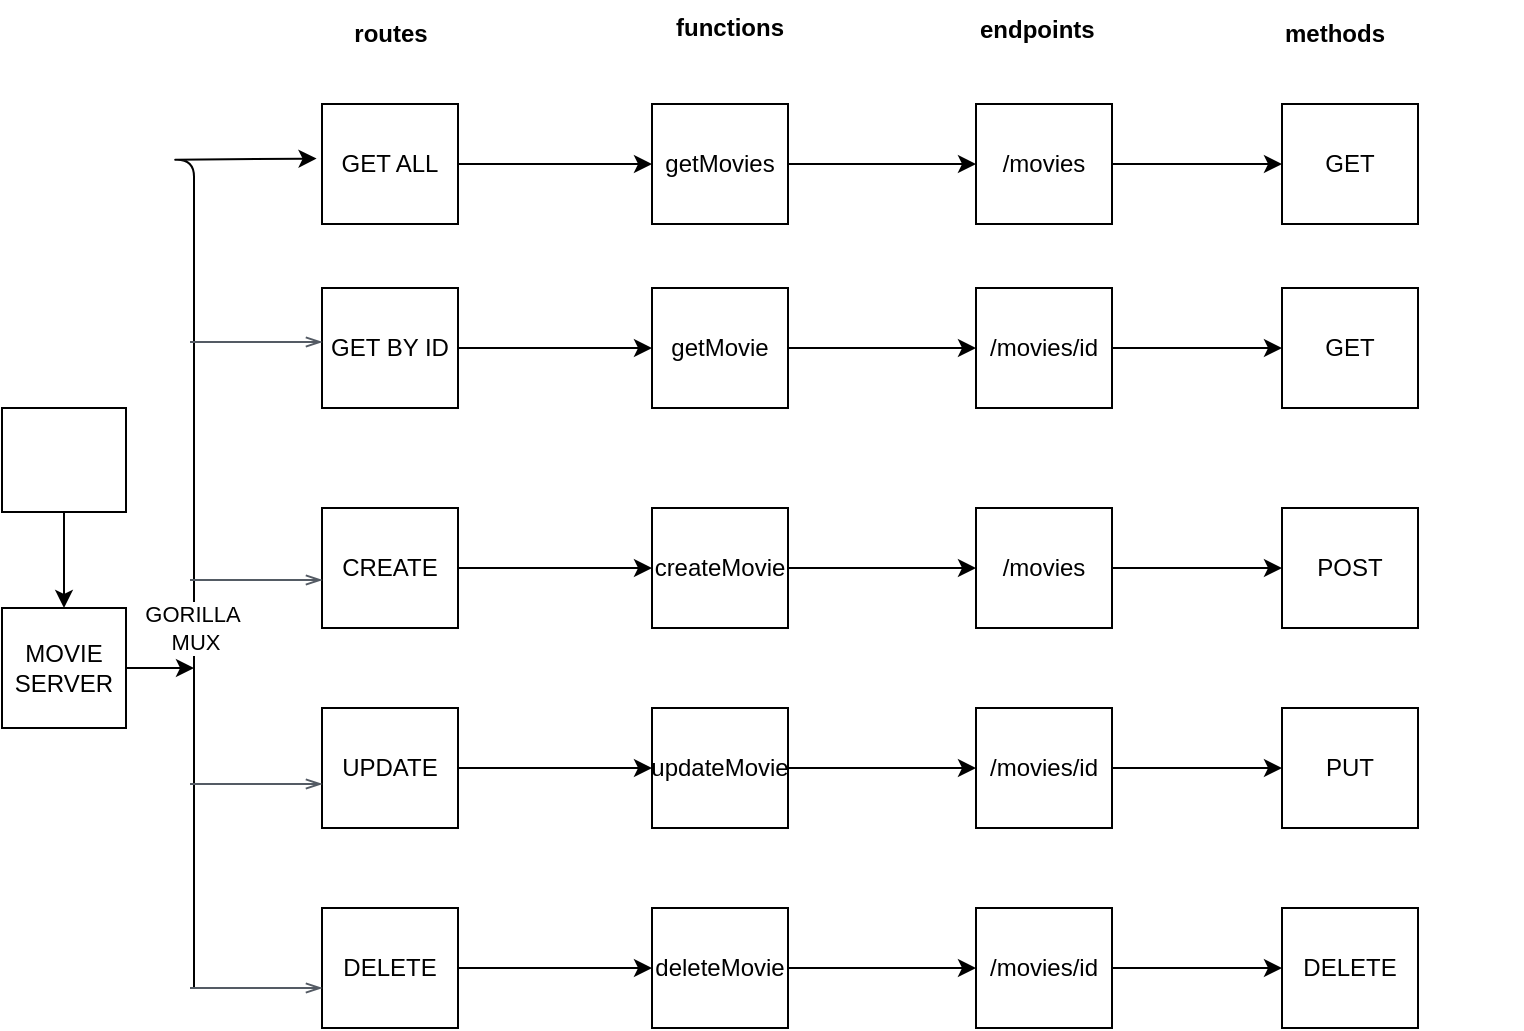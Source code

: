 <mxfile version="21.3.2" type="device">
  <diagram name="Page-1" id="VyVzJI1Me7J-avYF3Q0b">
    <mxGraphModel dx="1173" dy="595" grid="1" gridSize="17" guides="1" tooltips="1" connect="1" arrows="1" fold="1" page="1" pageScale="1" pageWidth="850" pageHeight="1100" math="0" shadow="0">
      <root>
        <mxCell id="0" />
        <mxCell id="1" parent="0" />
        <mxCell id="TsBHL87xeJBiiYCIv-mc-100" style="edgeStyle=orthogonalEdgeStyle;rounded=0;orthogonalLoop=1;jettySize=auto;html=1;exitX=0.5;exitY=1;exitDx=0;exitDy=0;entryX=0.5;entryY=0;entryDx=0;entryDy=0;" edge="1" parent="1" source="TsBHL87xeJBiiYCIv-mc-1" target="TsBHL87xeJBiiYCIv-mc-4">
          <mxGeometry relative="1" as="geometry" />
        </mxCell>
        <mxCell id="TsBHL87xeJBiiYCIv-mc-1" value="" style="rounded=0;whiteSpace=wrap;html=1;" vertex="1" parent="1">
          <mxGeometry x="40" y="560" width="62" height="52" as="geometry" />
        </mxCell>
        <mxCell id="TsBHL87xeJBiiYCIv-mc-98" style="edgeStyle=orthogonalEdgeStyle;rounded=0;orthogonalLoop=1;jettySize=auto;html=1;exitX=1;exitY=0.5;exitDx=0;exitDy=0;" edge="1" parent="1" source="TsBHL87xeJBiiYCIv-mc-4">
          <mxGeometry relative="1" as="geometry">
            <mxPoint x="136" y="689.778" as="targetPoint" />
          </mxGeometry>
        </mxCell>
        <mxCell id="TsBHL87xeJBiiYCIv-mc-4" value="MOVIE SERVER" style="rounded=0;whiteSpace=wrap;html=1;" vertex="1" parent="1">
          <mxGeometry x="40" y="660" width="62" height="60" as="geometry" />
        </mxCell>
        <mxCell id="TsBHL87xeJBiiYCIv-mc-15" value="" style="group" vertex="1" connectable="0" parent="1">
          <mxGeometry x="200" y="390" width="120" height="480" as="geometry" />
        </mxCell>
        <mxCell id="TsBHL87xeJBiiYCIv-mc-33" value="" style="group" vertex="1" connectable="0" parent="TsBHL87xeJBiiYCIv-mc-15">
          <mxGeometry y="18" width="68" height="462" as="geometry" />
        </mxCell>
        <mxCell id="TsBHL87xeJBiiYCIv-mc-6" value="GET BY ID" style="rounded=0;whiteSpace=wrap;html=1;" vertex="1" parent="TsBHL87xeJBiiYCIv-mc-33">
          <mxGeometry y="92" width="68" height="60" as="geometry" />
        </mxCell>
        <mxCell id="TsBHL87xeJBiiYCIv-mc-7" value="CREATE" style="rounded=0;whiteSpace=wrap;html=1;" vertex="1" parent="TsBHL87xeJBiiYCIv-mc-33">
          <mxGeometry y="202" width="68" height="60" as="geometry" />
        </mxCell>
        <mxCell id="TsBHL87xeJBiiYCIv-mc-8" value="UPDATE" style="rounded=0;whiteSpace=wrap;html=1;" vertex="1" parent="TsBHL87xeJBiiYCIv-mc-33">
          <mxGeometry y="302" width="68" height="60" as="geometry" />
        </mxCell>
        <mxCell id="TsBHL87xeJBiiYCIv-mc-9" value="DELETE" style="rounded=0;whiteSpace=wrap;html=1;" vertex="1" parent="TsBHL87xeJBiiYCIv-mc-33">
          <mxGeometry y="402" width="68" height="60" as="geometry" />
        </mxCell>
        <mxCell id="TsBHL87xeJBiiYCIv-mc-32" value="GET ALL" style="rounded=0;whiteSpace=wrap;html=1;" vertex="1" parent="TsBHL87xeJBiiYCIv-mc-33">
          <mxGeometry width="68" height="60" as="geometry" />
        </mxCell>
        <mxCell id="TsBHL87xeJBiiYCIv-mc-35" value="" style="group" vertex="1" connectable="0" parent="1">
          <mxGeometry x="365" y="390" width="120" height="480" as="geometry" />
        </mxCell>
        <mxCell id="TsBHL87xeJBiiYCIv-mc-36" value="" style="group" vertex="1" connectable="0" parent="TsBHL87xeJBiiYCIv-mc-35">
          <mxGeometry y="18" width="68" height="462" as="geometry" />
        </mxCell>
        <mxCell id="TsBHL87xeJBiiYCIv-mc-37" value="getMovie" style="rounded=0;whiteSpace=wrap;html=1;" vertex="1" parent="TsBHL87xeJBiiYCIv-mc-36">
          <mxGeometry y="92" width="68" height="60" as="geometry" />
        </mxCell>
        <mxCell id="TsBHL87xeJBiiYCIv-mc-38" value="createMovie" style="rounded=0;whiteSpace=wrap;html=1;" vertex="1" parent="TsBHL87xeJBiiYCIv-mc-36">
          <mxGeometry y="202" width="68" height="60" as="geometry" />
        </mxCell>
        <mxCell id="TsBHL87xeJBiiYCIv-mc-39" value="updateMovie" style="rounded=0;whiteSpace=wrap;html=1;" vertex="1" parent="TsBHL87xeJBiiYCIv-mc-36">
          <mxGeometry y="302" width="68" height="60" as="geometry" />
        </mxCell>
        <mxCell id="TsBHL87xeJBiiYCIv-mc-40" value="deleteMovie" style="rounded=0;whiteSpace=wrap;html=1;" vertex="1" parent="TsBHL87xeJBiiYCIv-mc-36">
          <mxGeometry y="402" width="68" height="60" as="geometry" />
        </mxCell>
        <mxCell id="TsBHL87xeJBiiYCIv-mc-41" value="getMovies" style="rounded=0;whiteSpace=wrap;html=1;" vertex="1" parent="TsBHL87xeJBiiYCIv-mc-36">
          <mxGeometry width="68" height="60" as="geometry" />
        </mxCell>
        <mxCell id="TsBHL87xeJBiiYCIv-mc-44" value="" style="group" vertex="1" connectable="0" parent="1">
          <mxGeometry x="527" y="390" width="120" height="480" as="geometry" />
        </mxCell>
        <mxCell id="TsBHL87xeJBiiYCIv-mc-45" value="" style="group" vertex="1" connectable="0" parent="TsBHL87xeJBiiYCIv-mc-44">
          <mxGeometry y="18" width="68" height="462" as="geometry" />
        </mxCell>
        <mxCell id="TsBHL87xeJBiiYCIv-mc-46" value="/movies/id" style="rounded=0;whiteSpace=wrap;html=1;" vertex="1" parent="TsBHL87xeJBiiYCIv-mc-45">
          <mxGeometry y="92" width="68" height="60" as="geometry" />
        </mxCell>
        <mxCell id="TsBHL87xeJBiiYCIv-mc-47" value="/movies" style="rounded=0;whiteSpace=wrap;html=1;" vertex="1" parent="TsBHL87xeJBiiYCIv-mc-45">
          <mxGeometry y="202" width="68" height="60" as="geometry" />
        </mxCell>
        <mxCell id="TsBHL87xeJBiiYCIv-mc-48" value="/movies/id" style="rounded=0;whiteSpace=wrap;html=1;" vertex="1" parent="TsBHL87xeJBiiYCIv-mc-45">
          <mxGeometry y="302" width="68" height="60" as="geometry" />
        </mxCell>
        <mxCell id="TsBHL87xeJBiiYCIv-mc-49" value="/movies/id" style="rounded=0;whiteSpace=wrap;html=1;" vertex="1" parent="TsBHL87xeJBiiYCIv-mc-45">
          <mxGeometry y="402" width="68" height="60" as="geometry" />
        </mxCell>
        <mxCell id="TsBHL87xeJBiiYCIv-mc-50" value="/movies" style="rounded=0;whiteSpace=wrap;html=1;" vertex="1" parent="TsBHL87xeJBiiYCIv-mc-45">
          <mxGeometry width="68" height="60" as="geometry" />
        </mxCell>
        <mxCell id="TsBHL87xeJBiiYCIv-mc-104" value="&lt;b&gt;endpoints&lt;/b&gt;" style="text;whiteSpace=wrap;html=1;" vertex="1" parent="TsBHL87xeJBiiYCIv-mc-44">
          <mxGeometry y="-33" width="85" height="51" as="geometry" />
        </mxCell>
        <mxCell id="TsBHL87xeJBiiYCIv-mc-51" value="" style="group" vertex="1" connectable="0" parent="1">
          <mxGeometry x="680" y="390" width="120" height="480" as="geometry" />
        </mxCell>
        <mxCell id="TsBHL87xeJBiiYCIv-mc-52" value="" style="group" vertex="1" connectable="0" parent="TsBHL87xeJBiiYCIv-mc-51">
          <mxGeometry y="18" width="68" height="462" as="geometry" />
        </mxCell>
        <mxCell id="TsBHL87xeJBiiYCIv-mc-53" value="GET" style="rounded=0;whiteSpace=wrap;html=1;" vertex="1" parent="TsBHL87xeJBiiYCIv-mc-52">
          <mxGeometry y="92" width="68" height="60" as="geometry" />
        </mxCell>
        <mxCell id="TsBHL87xeJBiiYCIv-mc-54" value="POST" style="rounded=0;whiteSpace=wrap;html=1;" vertex="1" parent="TsBHL87xeJBiiYCIv-mc-52">
          <mxGeometry y="202" width="68" height="60" as="geometry" />
        </mxCell>
        <mxCell id="TsBHL87xeJBiiYCIv-mc-55" value="PUT" style="rounded=0;whiteSpace=wrap;html=1;" vertex="1" parent="TsBHL87xeJBiiYCIv-mc-52">
          <mxGeometry y="302" width="68" height="60" as="geometry" />
        </mxCell>
        <mxCell id="TsBHL87xeJBiiYCIv-mc-56" value="DELETE" style="rounded=0;whiteSpace=wrap;html=1;" vertex="1" parent="TsBHL87xeJBiiYCIv-mc-52">
          <mxGeometry y="402" width="68" height="60" as="geometry" />
        </mxCell>
        <mxCell id="TsBHL87xeJBiiYCIv-mc-57" value="GET" style="rounded=0;whiteSpace=wrap;html=1;" vertex="1" parent="TsBHL87xeJBiiYCIv-mc-52">
          <mxGeometry width="68" height="60" as="geometry" />
        </mxCell>
        <mxCell id="TsBHL87xeJBiiYCIv-mc-65" style="edgeStyle=orthogonalEdgeStyle;rounded=0;orthogonalLoop=1;jettySize=auto;html=1;exitX=1;exitY=0.5;exitDx=0;exitDy=0;" edge="1" parent="1" source="TsBHL87xeJBiiYCIv-mc-32" target="TsBHL87xeJBiiYCIv-mc-41">
          <mxGeometry relative="1" as="geometry" />
        </mxCell>
        <mxCell id="TsBHL87xeJBiiYCIv-mc-66" style="edgeStyle=orthogonalEdgeStyle;rounded=0;orthogonalLoop=1;jettySize=auto;html=1;exitX=1;exitY=0.5;exitDx=0;exitDy=0;entryX=0;entryY=0.5;entryDx=0;entryDy=0;" edge="1" parent="1" source="TsBHL87xeJBiiYCIv-mc-41" target="TsBHL87xeJBiiYCIv-mc-50">
          <mxGeometry relative="1" as="geometry" />
        </mxCell>
        <mxCell id="TsBHL87xeJBiiYCIv-mc-67" style="edgeStyle=orthogonalEdgeStyle;rounded=0;orthogonalLoop=1;jettySize=auto;html=1;exitX=1;exitY=0.5;exitDx=0;exitDy=0;entryX=0;entryY=0.5;entryDx=0;entryDy=0;" edge="1" parent="1" source="TsBHL87xeJBiiYCIv-mc-50" target="TsBHL87xeJBiiYCIv-mc-57">
          <mxGeometry relative="1" as="geometry" />
        </mxCell>
        <mxCell id="TsBHL87xeJBiiYCIv-mc-68" style="edgeStyle=orthogonalEdgeStyle;rounded=0;orthogonalLoop=1;jettySize=auto;html=1;exitX=1;exitY=0.5;exitDx=0;exitDy=0;" edge="1" parent="1" source="TsBHL87xeJBiiYCIv-mc-6" target="TsBHL87xeJBiiYCIv-mc-37">
          <mxGeometry relative="1" as="geometry" />
        </mxCell>
        <mxCell id="TsBHL87xeJBiiYCIv-mc-69" style="edgeStyle=orthogonalEdgeStyle;rounded=0;orthogonalLoop=1;jettySize=auto;html=1;exitX=1;exitY=0.5;exitDx=0;exitDy=0;entryX=0;entryY=0.5;entryDx=0;entryDy=0;" edge="1" parent="1" source="TsBHL87xeJBiiYCIv-mc-37" target="TsBHL87xeJBiiYCIv-mc-46">
          <mxGeometry relative="1" as="geometry" />
        </mxCell>
        <mxCell id="TsBHL87xeJBiiYCIv-mc-70" style="edgeStyle=orthogonalEdgeStyle;rounded=0;orthogonalLoop=1;jettySize=auto;html=1;exitX=1;exitY=0.5;exitDx=0;exitDy=0;entryX=0;entryY=0.5;entryDx=0;entryDy=0;" edge="1" parent="1" source="TsBHL87xeJBiiYCIv-mc-46" target="TsBHL87xeJBiiYCIv-mc-53">
          <mxGeometry relative="1" as="geometry" />
        </mxCell>
        <mxCell id="TsBHL87xeJBiiYCIv-mc-72" style="edgeStyle=orthogonalEdgeStyle;rounded=0;orthogonalLoop=1;jettySize=auto;html=1;exitX=1;exitY=0.5;exitDx=0;exitDy=0;entryX=0;entryY=0.5;entryDx=0;entryDy=0;" edge="1" parent="1" source="TsBHL87xeJBiiYCIv-mc-38" target="TsBHL87xeJBiiYCIv-mc-47">
          <mxGeometry relative="1" as="geometry" />
        </mxCell>
        <mxCell id="TsBHL87xeJBiiYCIv-mc-73" style="edgeStyle=orthogonalEdgeStyle;rounded=0;orthogonalLoop=1;jettySize=auto;html=1;exitX=1;exitY=0.5;exitDx=0;exitDy=0;entryX=0;entryY=0.5;entryDx=0;entryDy=0;" edge="1" parent="1" source="TsBHL87xeJBiiYCIv-mc-47" target="TsBHL87xeJBiiYCIv-mc-54">
          <mxGeometry relative="1" as="geometry" />
        </mxCell>
        <mxCell id="TsBHL87xeJBiiYCIv-mc-75" style="edgeStyle=orthogonalEdgeStyle;rounded=0;orthogonalLoop=1;jettySize=auto;html=1;exitX=1;exitY=0.5;exitDx=0;exitDy=0;entryX=0;entryY=0.5;entryDx=0;entryDy=0;" edge="1" parent="1" source="TsBHL87xeJBiiYCIv-mc-39" target="TsBHL87xeJBiiYCIv-mc-48">
          <mxGeometry relative="1" as="geometry" />
        </mxCell>
        <mxCell id="TsBHL87xeJBiiYCIv-mc-76" style="edgeStyle=orthogonalEdgeStyle;rounded=0;orthogonalLoop=1;jettySize=auto;html=1;exitX=1;exitY=0.5;exitDx=0;exitDy=0;entryX=0;entryY=0.5;entryDx=0;entryDy=0;" edge="1" parent="1" source="TsBHL87xeJBiiYCIv-mc-48" target="TsBHL87xeJBiiYCIv-mc-55">
          <mxGeometry relative="1" as="geometry" />
        </mxCell>
        <mxCell id="TsBHL87xeJBiiYCIv-mc-77" style="edgeStyle=orthogonalEdgeStyle;rounded=0;orthogonalLoop=1;jettySize=auto;html=1;exitX=1;exitY=0.5;exitDx=0;exitDy=0;entryX=0;entryY=0.5;entryDx=0;entryDy=0;" edge="1" parent="1" source="TsBHL87xeJBiiYCIv-mc-9" target="TsBHL87xeJBiiYCIv-mc-40">
          <mxGeometry relative="1" as="geometry" />
        </mxCell>
        <mxCell id="TsBHL87xeJBiiYCIv-mc-79" style="edgeStyle=orthogonalEdgeStyle;rounded=0;orthogonalLoop=1;jettySize=auto;html=1;exitX=1;exitY=0.5;exitDx=0;exitDy=0;" edge="1" parent="1" source="TsBHL87xeJBiiYCIv-mc-7" target="TsBHL87xeJBiiYCIv-mc-38">
          <mxGeometry relative="1" as="geometry" />
        </mxCell>
        <mxCell id="TsBHL87xeJBiiYCIv-mc-81" style="edgeStyle=orthogonalEdgeStyle;rounded=0;orthogonalLoop=1;jettySize=auto;html=1;exitX=1;exitY=0.5;exitDx=0;exitDy=0;entryX=0;entryY=0.5;entryDx=0;entryDy=0;" edge="1" parent="1" source="TsBHL87xeJBiiYCIv-mc-8" target="TsBHL87xeJBiiYCIv-mc-39">
          <mxGeometry relative="1" as="geometry" />
        </mxCell>
        <mxCell id="TsBHL87xeJBiiYCIv-mc-82" style="edgeStyle=orthogonalEdgeStyle;rounded=0;orthogonalLoop=1;jettySize=auto;html=1;exitX=1;exitY=0.5;exitDx=0;exitDy=0;entryX=0;entryY=0.5;entryDx=0;entryDy=0;" edge="1" parent="1" source="TsBHL87xeJBiiYCIv-mc-40" target="TsBHL87xeJBiiYCIv-mc-49">
          <mxGeometry relative="1" as="geometry" />
        </mxCell>
        <mxCell id="TsBHL87xeJBiiYCIv-mc-83" style="edgeStyle=orthogonalEdgeStyle;rounded=0;orthogonalLoop=1;jettySize=auto;html=1;exitX=1;exitY=0.5;exitDx=0;exitDy=0;entryX=0;entryY=0.5;entryDx=0;entryDy=0;" edge="1" parent="1" source="TsBHL87xeJBiiYCIv-mc-49" target="TsBHL87xeJBiiYCIv-mc-56">
          <mxGeometry relative="1" as="geometry" />
        </mxCell>
        <mxCell id="TsBHL87xeJBiiYCIv-mc-90" value="" style="curved=1;endArrow=classic;html=1;rounded=0;entryX=-0.04;entryY=0.455;entryDx=0;entryDy=0;entryPerimeter=0;" edge="1" parent="1" target="TsBHL87xeJBiiYCIv-mc-32">
          <mxGeometry width="50" height="50" relative="1" as="geometry">
            <mxPoint x="136" y="850" as="sourcePoint" />
            <mxPoint x="136" y="418.86" as="targetPoint" />
            <Array as="points">
              <mxPoint x="136" y="656.86" />
              <mxPoint x="136" y="571.86" />
              <mxPoint x="136" y="520.86" />
              <mxPoint x="136" y="486.86" />
              <mxPoint x="136" y="452.86" />
              <mxPoint x="136" y="435.86" />
              <mxPoint x="119" y="435.86" />
            </Array>
          </mxGeometry>
        </mxCell>
        <mxCell id="TsBHL87xeJBiiYCIv-mc-99" value="GORILLA&lt;br&gt;&amp;nbsp;MUX" style="edgeLabel;html=1;align=center;verticalAlign=middle;resizable=0;points=[];" vertex="1" connectable="0" parent="TsBHL87xeJBiiYCIv-mc-90">
          <mxGeometry x="-0.314" y="1" relative="1" as="geometry">
            <mxPoint y="-6" as="offset" />
          </mxGeometry>
        </mxCell>
        <mxCell id="TsBHL87xeJBiiYCIv-mc-93" value="" style="edgeStyle=orthogonalEdgeStyle;html=1;endArrow=openThin;elbow=vertical;startArrow=none;endFill=0;strokeColor=#545B64;rounded=0;" edge="1" parent="1">
          <mxGeometry width="100" relative="1" as="geometry">
            <mxPoint x="134" y="850" as="sourcePoint" />
            <mxPoint x="200" y="850" as="targetPoint" />
          </mxGeometry>
        </mxCell>
        <mxCell id="TsBHL87xeJBiiYCIv-mc-94" value="" style="edgeStyle=orthogonalEdgeStyle;html=1;endArrow=openThin;elbow=vertical;startArrow=none;endFill=0;strokeColor=#545B64;rounded=0;" edge="1" parent="1">
          <mxGeometry width="100" relative="1" as="geometry">
            <mxPoint x="134" y="748" as="sourcePoint" />
            <mxPoint x="200" y="748" as="targetPoint" />
          </mxGeometry>
        </mxCell>
        <mxCell id="TsBHL87xeJBiiYCIv-mc-96" value="" style="edgeStyle=orthogonalEdgeStyle;html=1;endArrow=openThin;elbow=vertical;startArrow=none;endFill=0;strokeColor=#545B64;rounded=0;" edge="1" parent="1">
          <mxGeometry width="100" relative="1" as="geometry">
            <mxPoint x="134" y="646" as="sourcePoint" />
            <mxPoint x="200" y="646" as="targetPoint" />
          </mxGeometry>
        </mxCell>
        <mxCell id="TsBHL87xeJBiiYCIv-mc-97" value="" style="edgeStyle=orthogonalEdgeStyle;html=1;endArrow=openThin;elbow=vertical;startArrow=none;endFill=0;strokeColor=#545B64;rounded=0;" edge="1" parent="1">
          <mxGeometry width="100" relative="1" as="geometry">
            <mxPoint x="134" y="527" as="sourcePoint" />
            <mxPoint x="200" y="527" as="targetPoint" />
          </mxGeometry>
        </mxCell>
        <mxCell id="TsBHL87xeJBiiYCIv-mc-101" value="&lt;b&gt;routes&lt;/b&gt;" style="text;html=1;align=center;verticalAlign=middle;resizable=0;points=[];autosize=1;strokeColor=none;fillColor=none;" vertex="1" parent="1">
          <mxGeometry x="200" y="356" width="68" height="34" as="geometry" />
        </mxCell>
        <mxCell id="TsBHL87xeJBiiYCIv-mc-103" value="&amp;nbsp; &amp;nbsp;&lt;b&gt;functions&lt;/b&gt;" style="text;whiteSpace=wrap;html=1;" vertex="1" parent="1">
          <mxGeometry x="365" y="356" width="85" height="51" as="geometry" />
        </mxCell>
        <mxCell id="TsBHL87xeJBiiYCIv-mc-105" value="&lt;b&gt;methods&lt;/b&gt;" style="text;html=1;align=center;verticalAlign=middle;resizable=0;points=[];autosize=1;strokeColor=none;fillColor=none;" vertex="1" parent="1">
          <mxGeometry x="663" y="356" width="85" height="34" as="geometry" />
        </mxCell>
      </root>
    </mxGraphModel>
  </diagram>
</mxfile>
